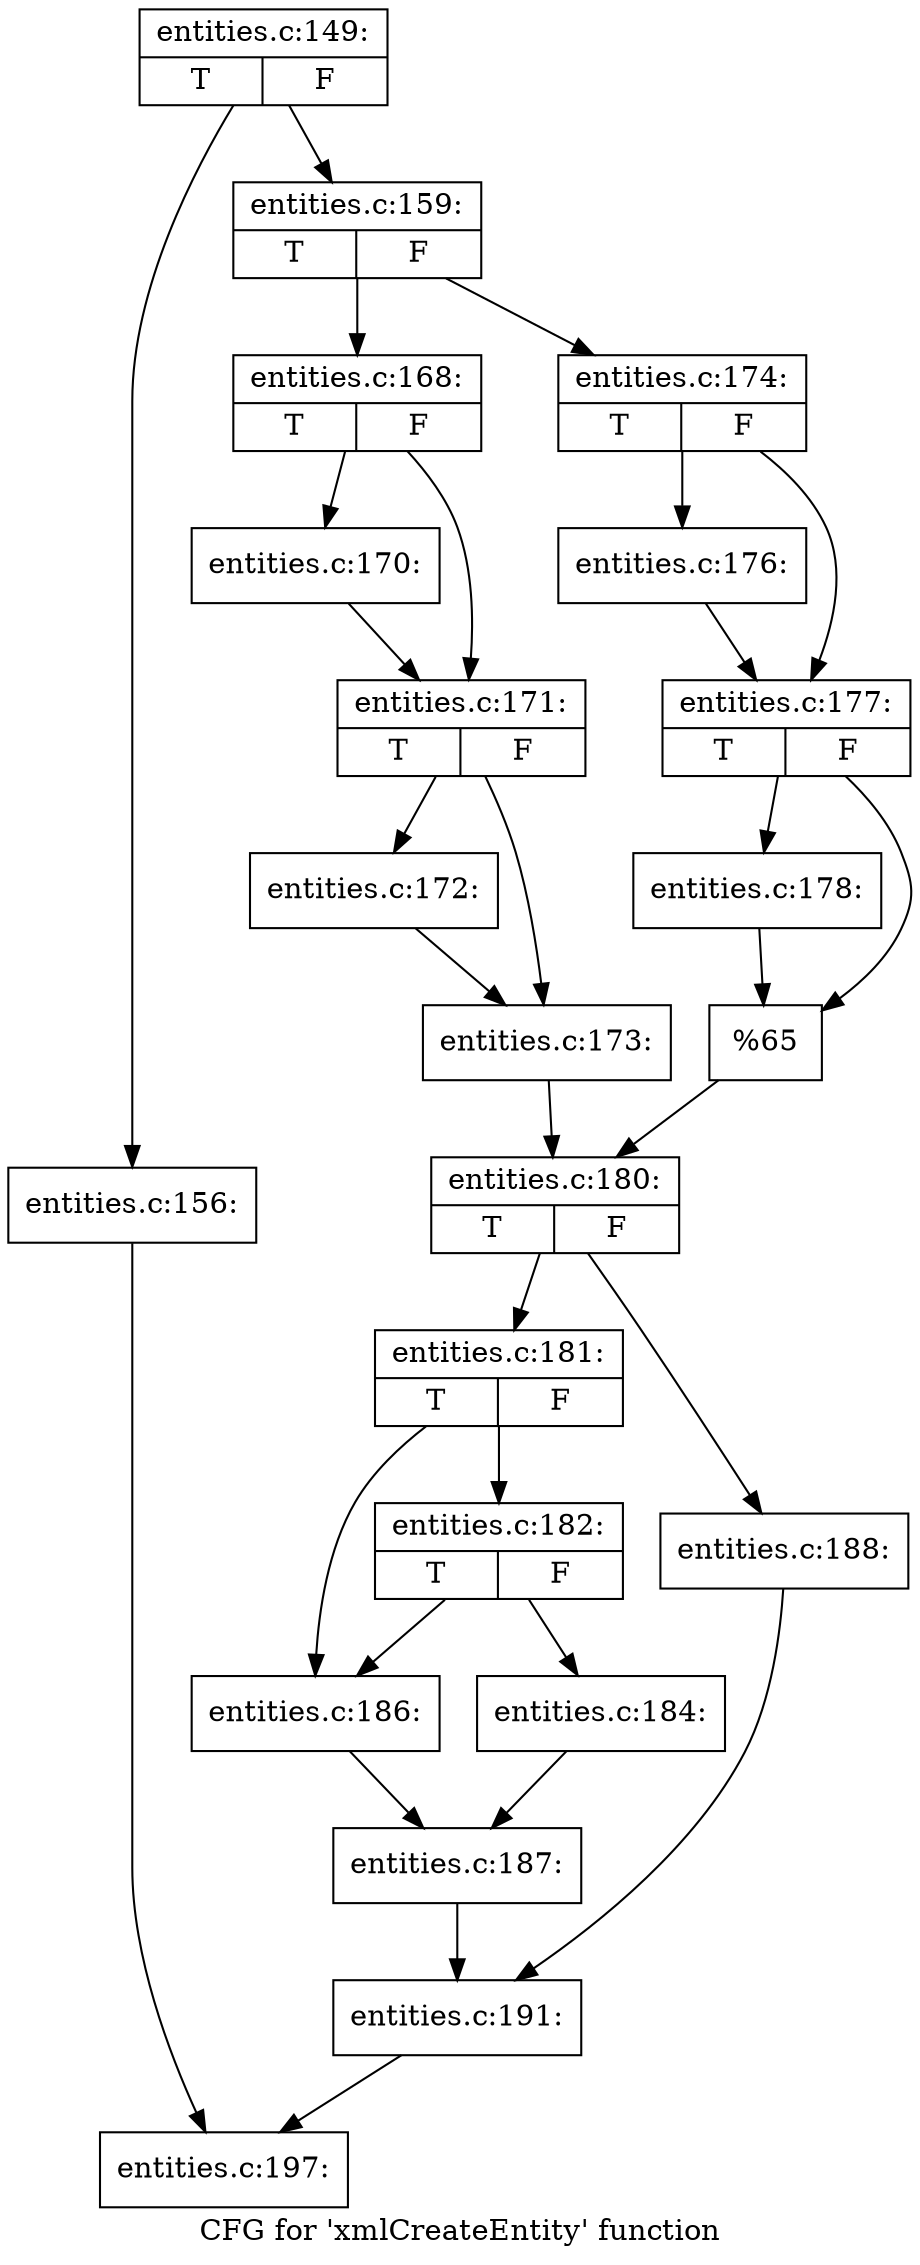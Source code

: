 digraph "CFG for 'xmlCreateEntity' function" {
	label="CFG for 'xmlCreateEntity' function";

	Node0x4b775e0 [shape=record,label="{entities.c:149:|{<s0>T|<s1>F}}"];
	Node0x4b775e0 -> Node0x4b48ad0;
	Node0x4b775e0 -> Node0x4b48b20;
	Node0x4b48ad0 [shape=record,label="{entities.c:156:}"];
	Node0x4b48ad0 -> Node0x4b47000;
	Node0x4b48b20 [shape=record,label="{entities.c:159:|{<s0>T|<s1>F}}"];
	Node0x4b48b20 -> Node0x4b89e10;
	Node0x4b48b20 -> Node0x4b89eb0;
	Node0x4b89e10 [shape=record,label="{entities.c:168:|{<s0>T|<s1>F}}"];
	Node0x4b89e10 -> Node0x4b8ae90;
	Node0x4b89e10 -> Node0x4ab5b30;
	Node0x4b8ae90 [shape=record,label="{entities.c:170:}"];
	Node0x4b8ae90 -> Node0x4ab5b30;
	Node0x4ab5b30 [shape=record,label="{entities.c:171:|{<s0>T|<s1>F}}"];
	Node0x4ab5b30 -> Node0x4b8b1c0;
	Node0x4ab5b30 -> Node0x4b8b7d0;
	Node0x4b8b1c0 [shape=record,label="{entities.c:172:}"];
	Node0x4b8b1c0 -> Node0x4b8b7d0;
	Node0x4b8b7d0 [shape=record,label="{entities.c:173:}"];
	Node0x4b8b7d0 -> Node0x4b89e60;
	Node0x4b89eb0 [shape=record,label="{entities.c:174:|{<s0>T|<s1>F}}"];
	Node0x4b89eb0 -> Node0x4b8c680;
	Node0x4b89eb0 -> Node0x4b8c9b0;
	Node0x4b8c680 [shape=record,label="{entities.c:176:}"];
	Node0x4b8c680 -> Node0x4b8c9b0;
	Node0x4b8c9b0 [shape=record,label="{entities.c:177:|{<s0>T|<s1>F}}"];
	Node0x4b8c9b0 -> Node0x4b8ad60;
	Node0x4b8c9b0 -> Node0x4b8c770;
	Node0x4b8ad60 [shape=record,label="{entities.c:178:}"];
	Node0x4b8ad60 -> Node0x4b8c770;
	Node0x4b8c770 [shape=record,label="{%65}"];
	Node0x4b8c770 -> Node0x4b89e60;
	Node0x4b89e60 [shape=record,label="{entities.c:180:|{<s0>T|<s1>F}}"];
	Node0x4b89e60 -> Node0x4b8d640;
	Node0x4b89e60 -> Node0x4b8d6e0;
	Node0x4b8d640 [shape=record,label="{entities.c:181:|{<s0>T|<s1>F}}"];
	Node0x4b8d640 -> Node0x4b8e7e0;
	Node0x4b8d640 -> Node0x4b8e790;
	Node0x4b8e7e0 [shape=record,label="{entities.c:182:|{<s0>T|<s1>F}}"];
	Node0x4b8e7e0 -> Node0x4b8e310;
	Node0x4b8e7e0 -> Node0x4b8e790;
	Node0x4b8e310 [shape=record,label="{entities.c:184:}"];
	Node0x4b8e310 -> Node0x4b8e740;
	Node0x4b8e790 [shape=record,label="{entities.c:186:}"];
	Node0x4b8e790 -> Node0x4b8e740;
	Node0x4b8e740 [shape=record,label="{entities.c:187:}"];
	Node0x4b8e740 -> Node0x4b8d690;
	Node0x4b8d6e0 [shape=record,label="{entities.c:188:}"];
	Node0x4b8d6e0 -> Node0x4b8d690;
	Node0x4b8d690 [shape=record,label="{entities.c:191:}"];
	Node0x4b8d690 -> Node0x4b47000;
	Node0x4b47000 [shape=record,label="{entities.c:197:}"];
}
